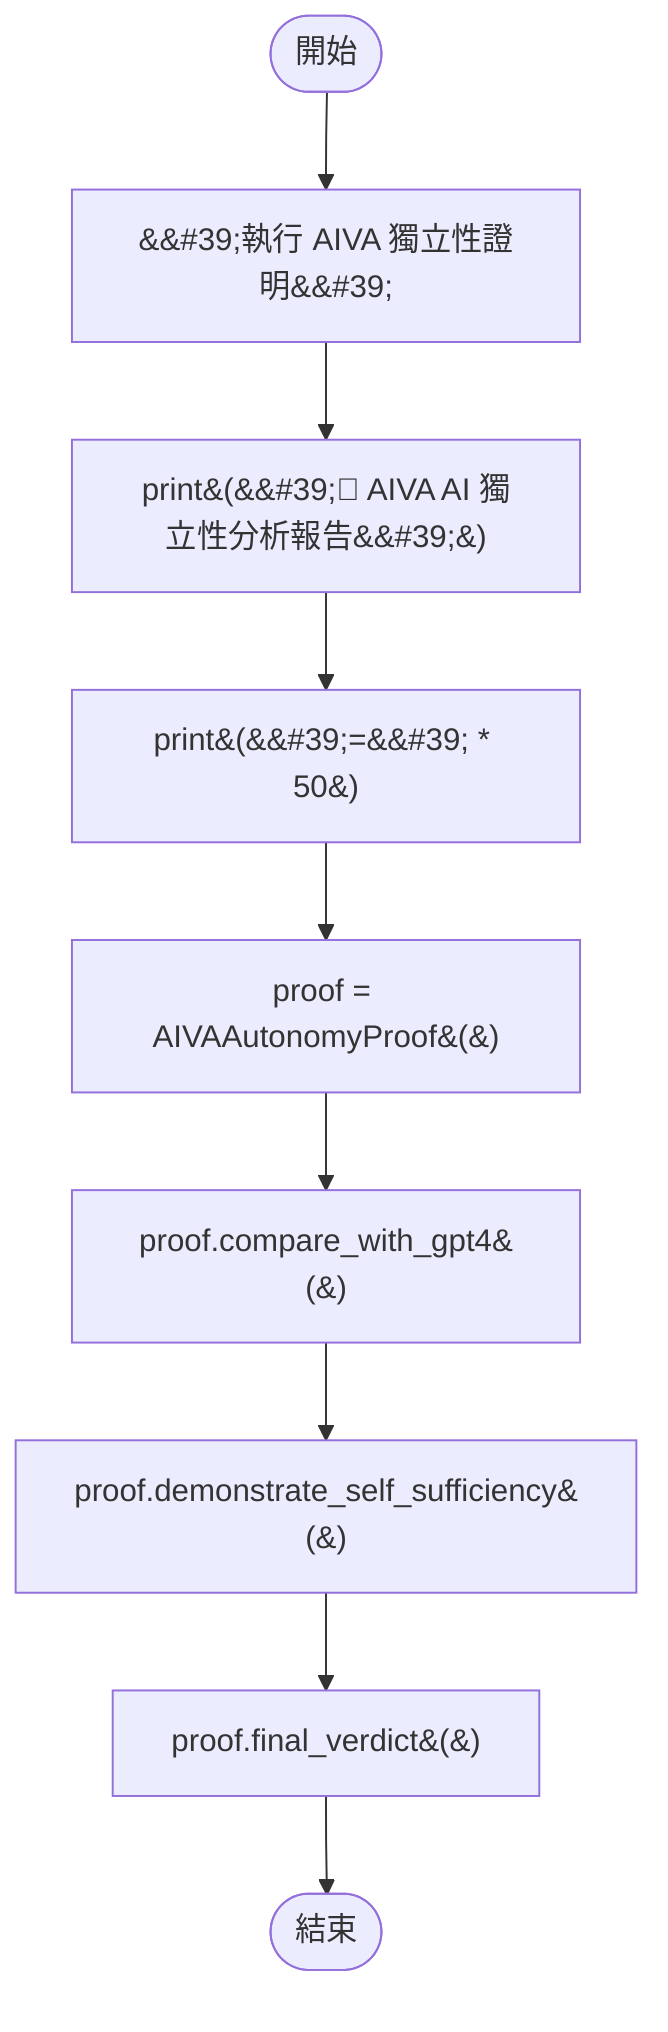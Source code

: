 flowchart TB
    n1([開始])
    n2([結束])
    n3[&amp;&#35;39;執行 AIVA 獨立性證明&amp;&#35;39;]
    n4[print&#40;&amp;&#35;39;🔬 AIVA AI 獨立性分析報告&amp;&#35;39;&#41;]
    n5[print&#40;&amp;&#35;39;=&amp;&#35;39; * 50&#41;]
    n6[proof = AIVAAutonomyProof&#40;&#41;]
    n7[proof.compare_with_gpt4&#40;&#41;]
    n8[proof.demonstrate_self_sufficiency&#40;&#41;]
    n9[proof.final_verdict&#40;&#41;]
    n1 --> n3
    n3 --> n4
    n4 --> n5
    n5 --> n6
    n6 --> n7
    n7 --> n8
    n8 --> n9
    n9 --> n2